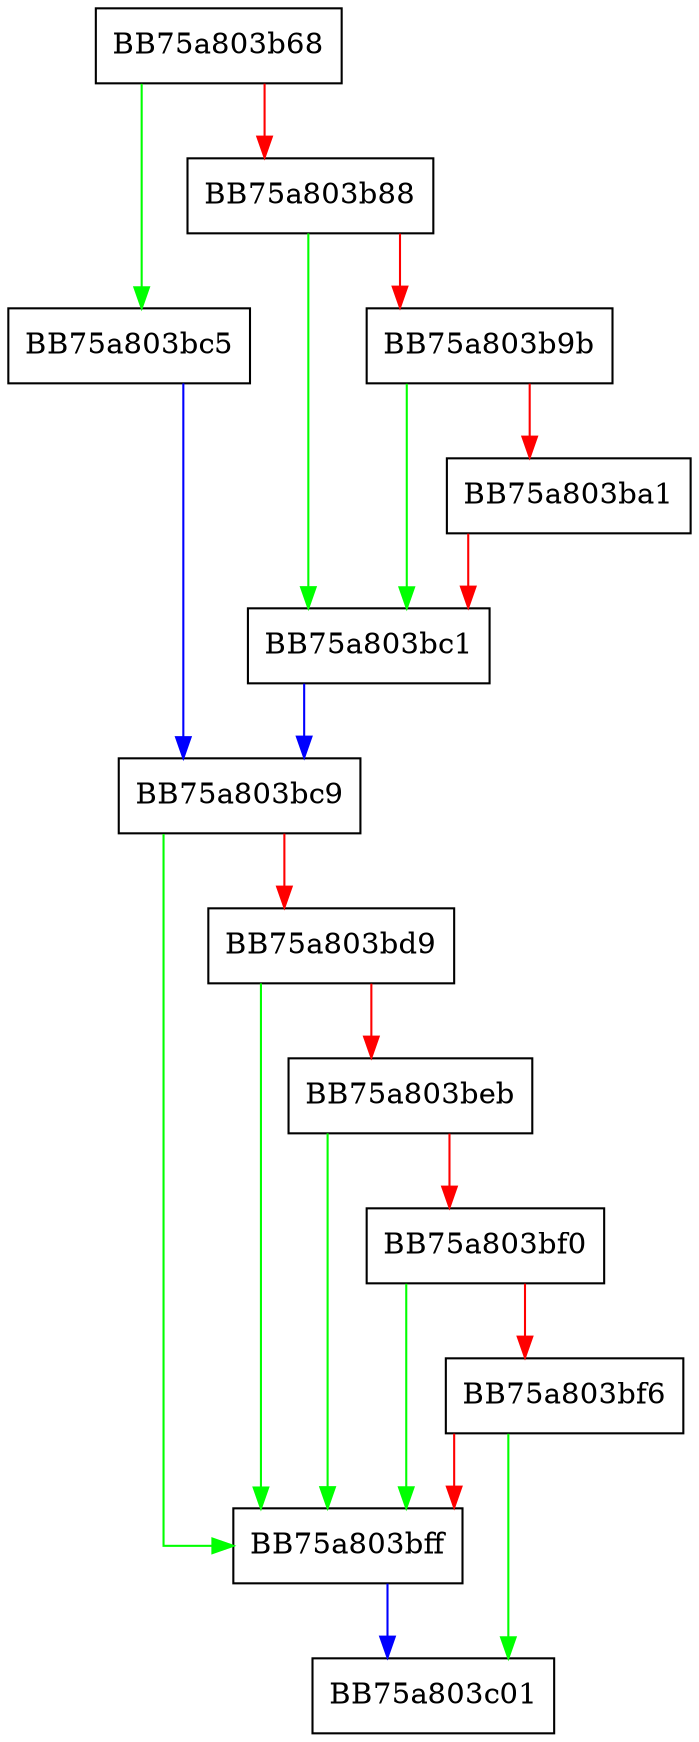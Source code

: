 digraph CanCreateTempFileInPlace {
  node [shape="box"];
  graph [splines=ortho];
  BB75a803b68 -> BB75a803bc5 [color="green"];
  BB75a803b68 -> BB75a803b88 [color="red"];
  BB75a803b88 -> BB75a803bc1 [color="green"];
  BB75a803b88 -> BB75a803b9b [color="red"];
  BB75a803b9b -> BB75a803bc1 [color="green"];
  BB75a803b9b -> BB75a803ba1 [color="red"];
  BB75a803ba1 -> BB75a803bc1 [color="red"];
  BB75a803bc1 -> BB75a803bc9 [color="blue"];
  BB75a803bc5 -> BB75a803bc9 [color="blue"];
  BB75a803bc9 -> BB75a803bff [color="green"];
  BB75a803bc9 -> BB75a803bd9 [color="red"];
  BB75a803bd9 -> BB75a803bff [color="green"];
  BB75a803bd9 -> BB75a803beb [color="red"];
  BB75a803beb -> BB75a803bff [color="green"];
  BB75a803beb -> BB75a803bf0 [color="red"];
  BB75a803bf0 -> BB75a803bff [color="green"];
  BB75a803bf0 -> BB75a803bf6 [color="red"];
  BB75a803bf6 -> BB75a803c01 [color="green"];
  BB75a803bf6 -> BB75a803bff [color="red"];
  BB75a803bff -> BB75a803c01 [color="blue"];
}